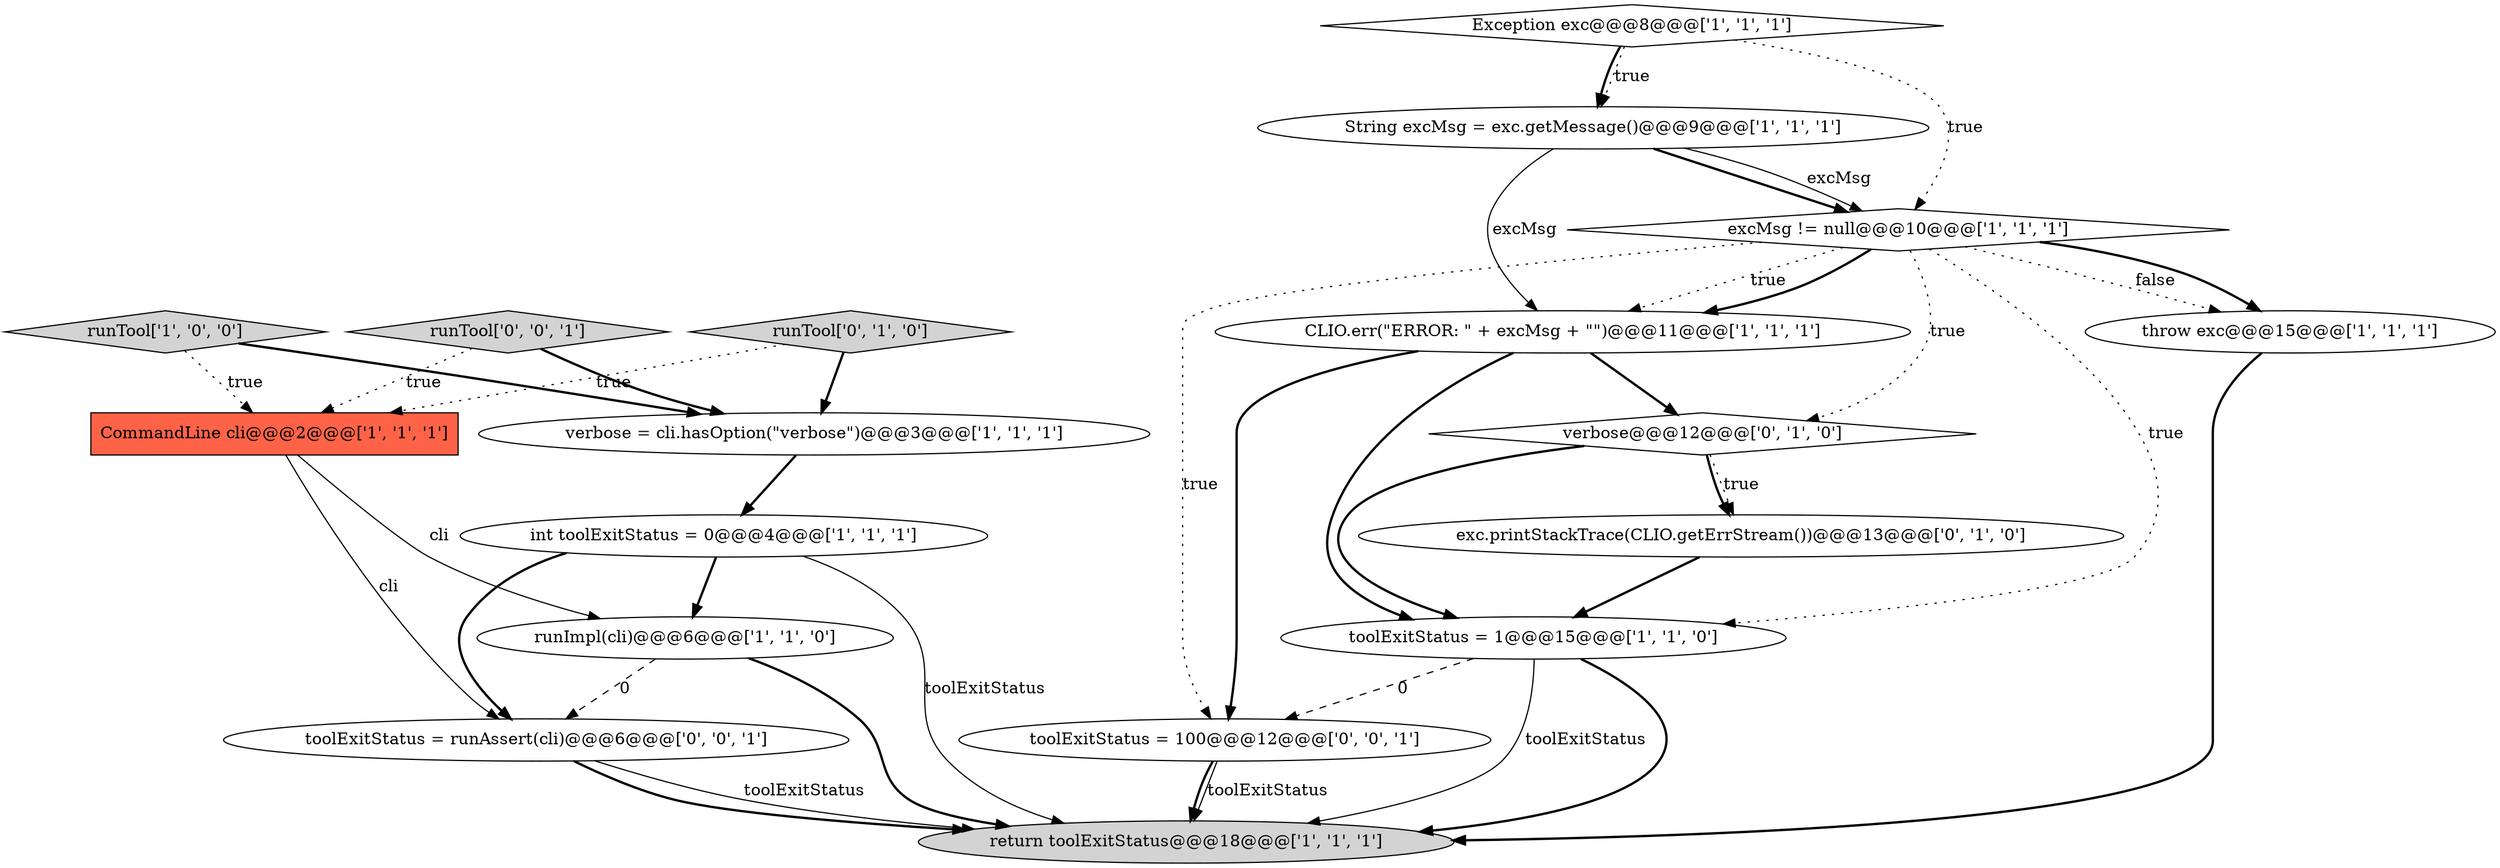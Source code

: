 digraph {
9 [style = filled, label = "runImpl(cli)@@@6@@@['1', '1', '0']", fillcolor = white, shape = ellipse image = "AAA0AAABBB1BBB"];
15 [style = filled, label = "runTool['0', '0', '1']", fillcolor = lightgray, shape = diamond image = "AAA0AAABBB3BBB"];
11 [style = filled, label = "String excMsg = exc.getMessage()@@@9@@@['1', '1', '1']", fillcolor = white, shape = ellipse image = "AAA0AAABBB1BBB"];
13 [style = filled, label = "verbose@@@12@@@['0', '1', '0']", fillcolor = white, shape = diamond image = "AAA1AAABBB2BBB"];
8 [style = filled, label = "return toolExitStatus@@@18@@@['1', '1', '1']", fillcolor = lightgray, shape = ellipse image = "AAA0AAABBB1BBB"];
0 [style = filled, label = "toolExitStatus = 1@@@15@@@['1', '1', '0']", fillcolor = white, shape = ellipse image = "AAA0AAABBB1BBB"];
3 [style = filled, label = "runTool['1', '0', '0']", fillcolor = lightgray, shape = diamond image = "AAA0AAABBB1BBB"];
2 [style = filled, label = "CLIO.err(\"ERROR: \" + excMsg + \"\")@@@11@@@['1', '1', '1']", fillcolor = white, shape = ellipse image = "AAA0AAABBB1BBB"];
6 [style = filled, label = "Exception exc@@@8@@@['1', '1', '1']", fillcolor = white, shape = diamond image = "AAA0AAABBB1BBB"];
17 [style = filled, label = "toolExitStatus = 100@@@12@@@['0', '0', '1']", fillcolor = white, shape = ellipse image = "AAA0AAABBB3BBB"];
12 [style = filled, label = "exc.printStackTrace(CLIO.getErrStream())@@@13@@@['0', '1', '0']", fillcolor = white, shape = ellipse image = "AAA1AAABBB2BBB"];
14 [style = filled, label = "runTool['0', '1', '0']", fillcolor = lightgray, shape = diamond image = "AAA0AAABBB2BBB"];
5 [style = filled, label = "verbose = cli.hasOption(\"verbose\")@@@3@@@['1', '1', '1']", fillcolor = white, shape = ellipse image = "AAA0AAABBB1BBB"];
4 [style = filled, label = "CommandLine cli@@@2@@@['1', '1', '1']", fillcolor = tomato, shape = box image = "AAA0AAABBB1BBB"];
16 [style = filled, label = "toolExitStatus = runAssert(cli)@@@6@@@['0', '0', '1']", fillcolor = white, shape = ellipse image = "AAA0AAABBB3BBB"];
1 [style = filled, label = "excMsg != null@@@10@@@['1', '1', '1']", fillcolor = white, shape = diamond image = "AAA0AAABBB1BBB"];
7 [style = filled, label = "throw exc@@@15@@@['1', '1', '1']", fillcolor = white, shape = ellipse image = "AAA0AAABBB1BBB"];
10 [style = filled, label = "int toolExitStatus = 0@@@4@@@['1', '1', '1']", fillcolor = white, shape = ellipse image = "AAA0AAABBB1BBB"];
10->16 [style = bold, label=""];
14->5 [style = bold, label=""];
12->0 [style = bold, label=""];
14->4 [style = dotted, label="true"];
7->8 [style = bold, label=""];
1->0 [style = dotted, label="true"];
13->0 [style = bold, label=""];
2->13 [style = bold, label=""];
10->9 [style = bold, label=""];
11->2 [style = solid, label="excMsg"];
6->11 [style = bold, label=""];
16->8 [style = bold, label=""];
6->1 [style = dotted, label="true"];
11->1 [style = bold, label=""];
0->8 [style = bold, label=""];
1->17 [style = dotted, label="true"];
9->16 [style = dashed, label="0"];
5->10 [style = bold, label=""];
3->5 [style = bold, label=""];
2->17 [style = bold, label=""];
15->4 [style = dotted, label="true"];
13->12 [style = bold, label=""];
0->8 [style = solid, label="toolExitStatus"];
11->1 [style = solid, label="excMsg"];
4->16 [style = solid, label="cli"];
3->4 [style = dotted, label="true"];
1->13 [style = dotted, label="true"];
15->5 [style = bold, label=""];
0->17 [style = dashed, label="0"];
10->8 [style = solid, label="toolExitStatus"];
17->8 [style = bold, label=""];
1->2 [style = dotted, label="true"];
1->7 [style = dotted, label="false"];
4->9 [style = solid, label="cli"];
2->0 [style = bold, label=""];
9->8 [style = bold, label=""];
1->7 [style = bold, label=""];
13->12 [style = dotted, label="true"];
1->2 [style = bold, label=""];
17->8 [style = solid, label="toolExitStatus"];
16->8 [style = solid, label="toolExitStatus"];
6->11 [style = dotted, label="true"];
}
